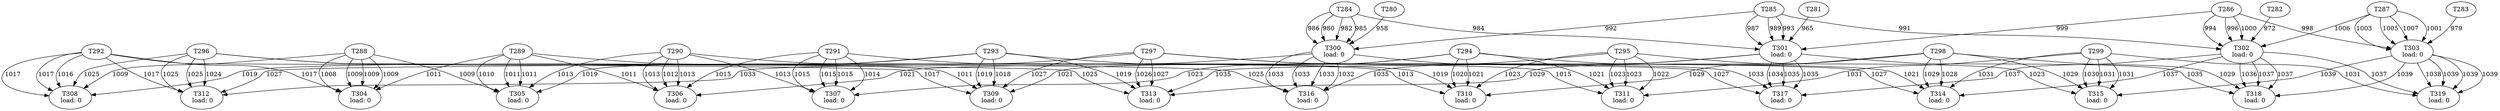 digraph taskgraph {
	T300 [label= "T300\n load: 0"];
	T284 -> T300[label=980];
	T280 -> T300[label=958];
	T284 -> T300[label=982];
	T284 -> T300[label=985];
	T284 -> T300[label=986];
	T285 -> T300[label=992];
	T301 [label= "T301\n load: 0"];
	T285 -> T301[label=987];
	T281 -> T301[label=965];
	T284 -> T301[label=984];
	T285 -> T301[label=989];
	T285 -> T301[label=993];
	T286 -> T301[label=999];
	T302 [label= "T302\n load: 0"];
	T286 -> T302[label=994];
	T282 -> T302[label=972];
	T285 -> T302[label=991];
	T286 -> T302[label=996];
	T286 -> T302[label=1000];
	T287 -> T302[label=1006];
	T303 [label= "T303\n load: 0"];
	T287 -> T303[label=1001];
	T283 -> T303[label=979];
	T286 -> T303[label=998];
	T287 -> T303[label=1003];
	T287 -> T303[label=1005];
	T287 -> T303[label=1007];
	T304 [label= "T304\n load: 0"];
	T288 -> T304[label=1008];
	T288 -> T304[label=1009];
	T288 -> T304[label=1009];
	T289 -> T304[label=1011];
	T288 -> T304[label=1009];
	T292 -> T304[label=1017];
	T305 [label= "T305\n load: 0"];
	T289 -> T305[label=1010];
	T289 -> T305[label=1011];
	T289 -> T305[label=1011];
	T290 -> T305[label=1013];
	T288 -> T305[label=1009];
	T293 -> T305[label=1019];
	T306 [label= "T306\n load: 0"];
	T290 -> T306[label=1012];
	T290 -> T306[label=1013];
	T290 -> T306[label=1013];
	T291 -> T306[label=1015];
	T289 -> T306[label=1011];
	T294 -> T306[label=1021];
	T307 [label= "T307\n load: 0"];
	T291 -> T307[label=1014];
	T291 -> T307[label=1015];
	T291 -> T307[label=1015];
	T291 -> T307[label=1015];
	T290 -> T307[label=1013];
	T295 -> T307[label=1023];
	T308 [label= "T308\n load: 0"];
	T292 -> T308[label=1016];
	T292 -> T308[label=1017];
	T288 -> T308[label=1009];
	T293 -> T308[label=1019];
	T292 -> T308[label=1017];
	T296 -> T308[label=1025];
	T309 [label= "T309\n load: 0"];
	T293 -> T309[label=1018];
	T293 -> T309[label=1019];
	T289 -> T309[label=1011];
	T294 -> T309[label=1021];
	T292 -> T309[label=1017];
	T297 -> T309[label=1027];
	T310 [label= "T310\n load: 0"];
	T294 -> T310[label=1020];
	T294 -> T310[label=1021];
	T290 -> T310[label=1013];
	T295 -> T310[label=1023];
	T293 -> T310[label=1019];
	T298 -> T310[label=1029];
	T311 [label= "T311\n load: 0"];
	T295 -> T311[label=1022];
	T295 -> T311[label=1023];
	T291 -> T311[label=1015];
	T295 -> T311[label=1023];
	T294 -> T311[label=1021];
	T299 -> T311[label=1031];
	T312 [label= "T312\n load: 0"];
	T296 -> T312[label=1024];
	T296 -> T312[label=1025];
	T292 -> T312[label=1017];
	T297 -> T312[label=1027];
	T296 -> T312[label=1025];
	T300 -> T312[label=1033];
	T313 [label= "T313\n load: 0"];
	T297 -> T313[label=1026];
	T297 -> T313[label=1027];
	T293 -> T313[label=1019];
	T298 -> T313[label=1029];
	T296 -> T313[label=1025];
	T301 -> T313[label=1035];
	T314 [label= "T314\n load: 0"];
	T298 -> T314[label=1028];
	T298 -> T314[label=1029];
	T294 -> T314[label=1021];
	T299 -> T314[label=1031];
	T297 -> T314[label=1027];
	T302 -> T314[label=1037];
	T315 [label= "T315\n load: 0"];
	T299 -> T315[label=1030];
	T299 -> T315[label=1031];
	T295 -> T315[label=1023];
	T299 -> T315[label=1031];
	T298 -> T315[label=1029];
	T303 -> T315[label=1039];
	T316 [label= "T316\n load: 0"];
	T300 -> T316[label=1032];
	T300 -> T316[label=1033];
	T296 -> T316[label=1025];
	T301 -> T316[label=1035];
	T300 -> T316[label=1033];
	T300 -> T316[label=1033];
	T317 [label= "T317\n load: 0"];
	T301 -> T317[label=1034];
	T301 -> T317[label=1035];
	T297 -> T317[label=1027];
	T302 -> T317[label=1037];
	T300 -> T317[label=1033];
	T301 -> T317[label=1035];
	T318 [label= "T318\n load: 0"];
	T302 -> T318[label=1036];
	T302 -> T318[label=1037];
	T298 -> T318[label=1029];
	T303 -> T318[label=1039];
	T301 -> T318[label=1035];
	T302 -> T318[label=1037];
	T319 [label= "T319\n load: 0"];
	T303 -> T319[label=1038];
	T303 -> T319[label=1039];
	T299 -> T319[label=1031];
	T303 -> T319[label=1039];
	T302 -> T319[label=1037];
	T303 -> T319[label=1039];
}